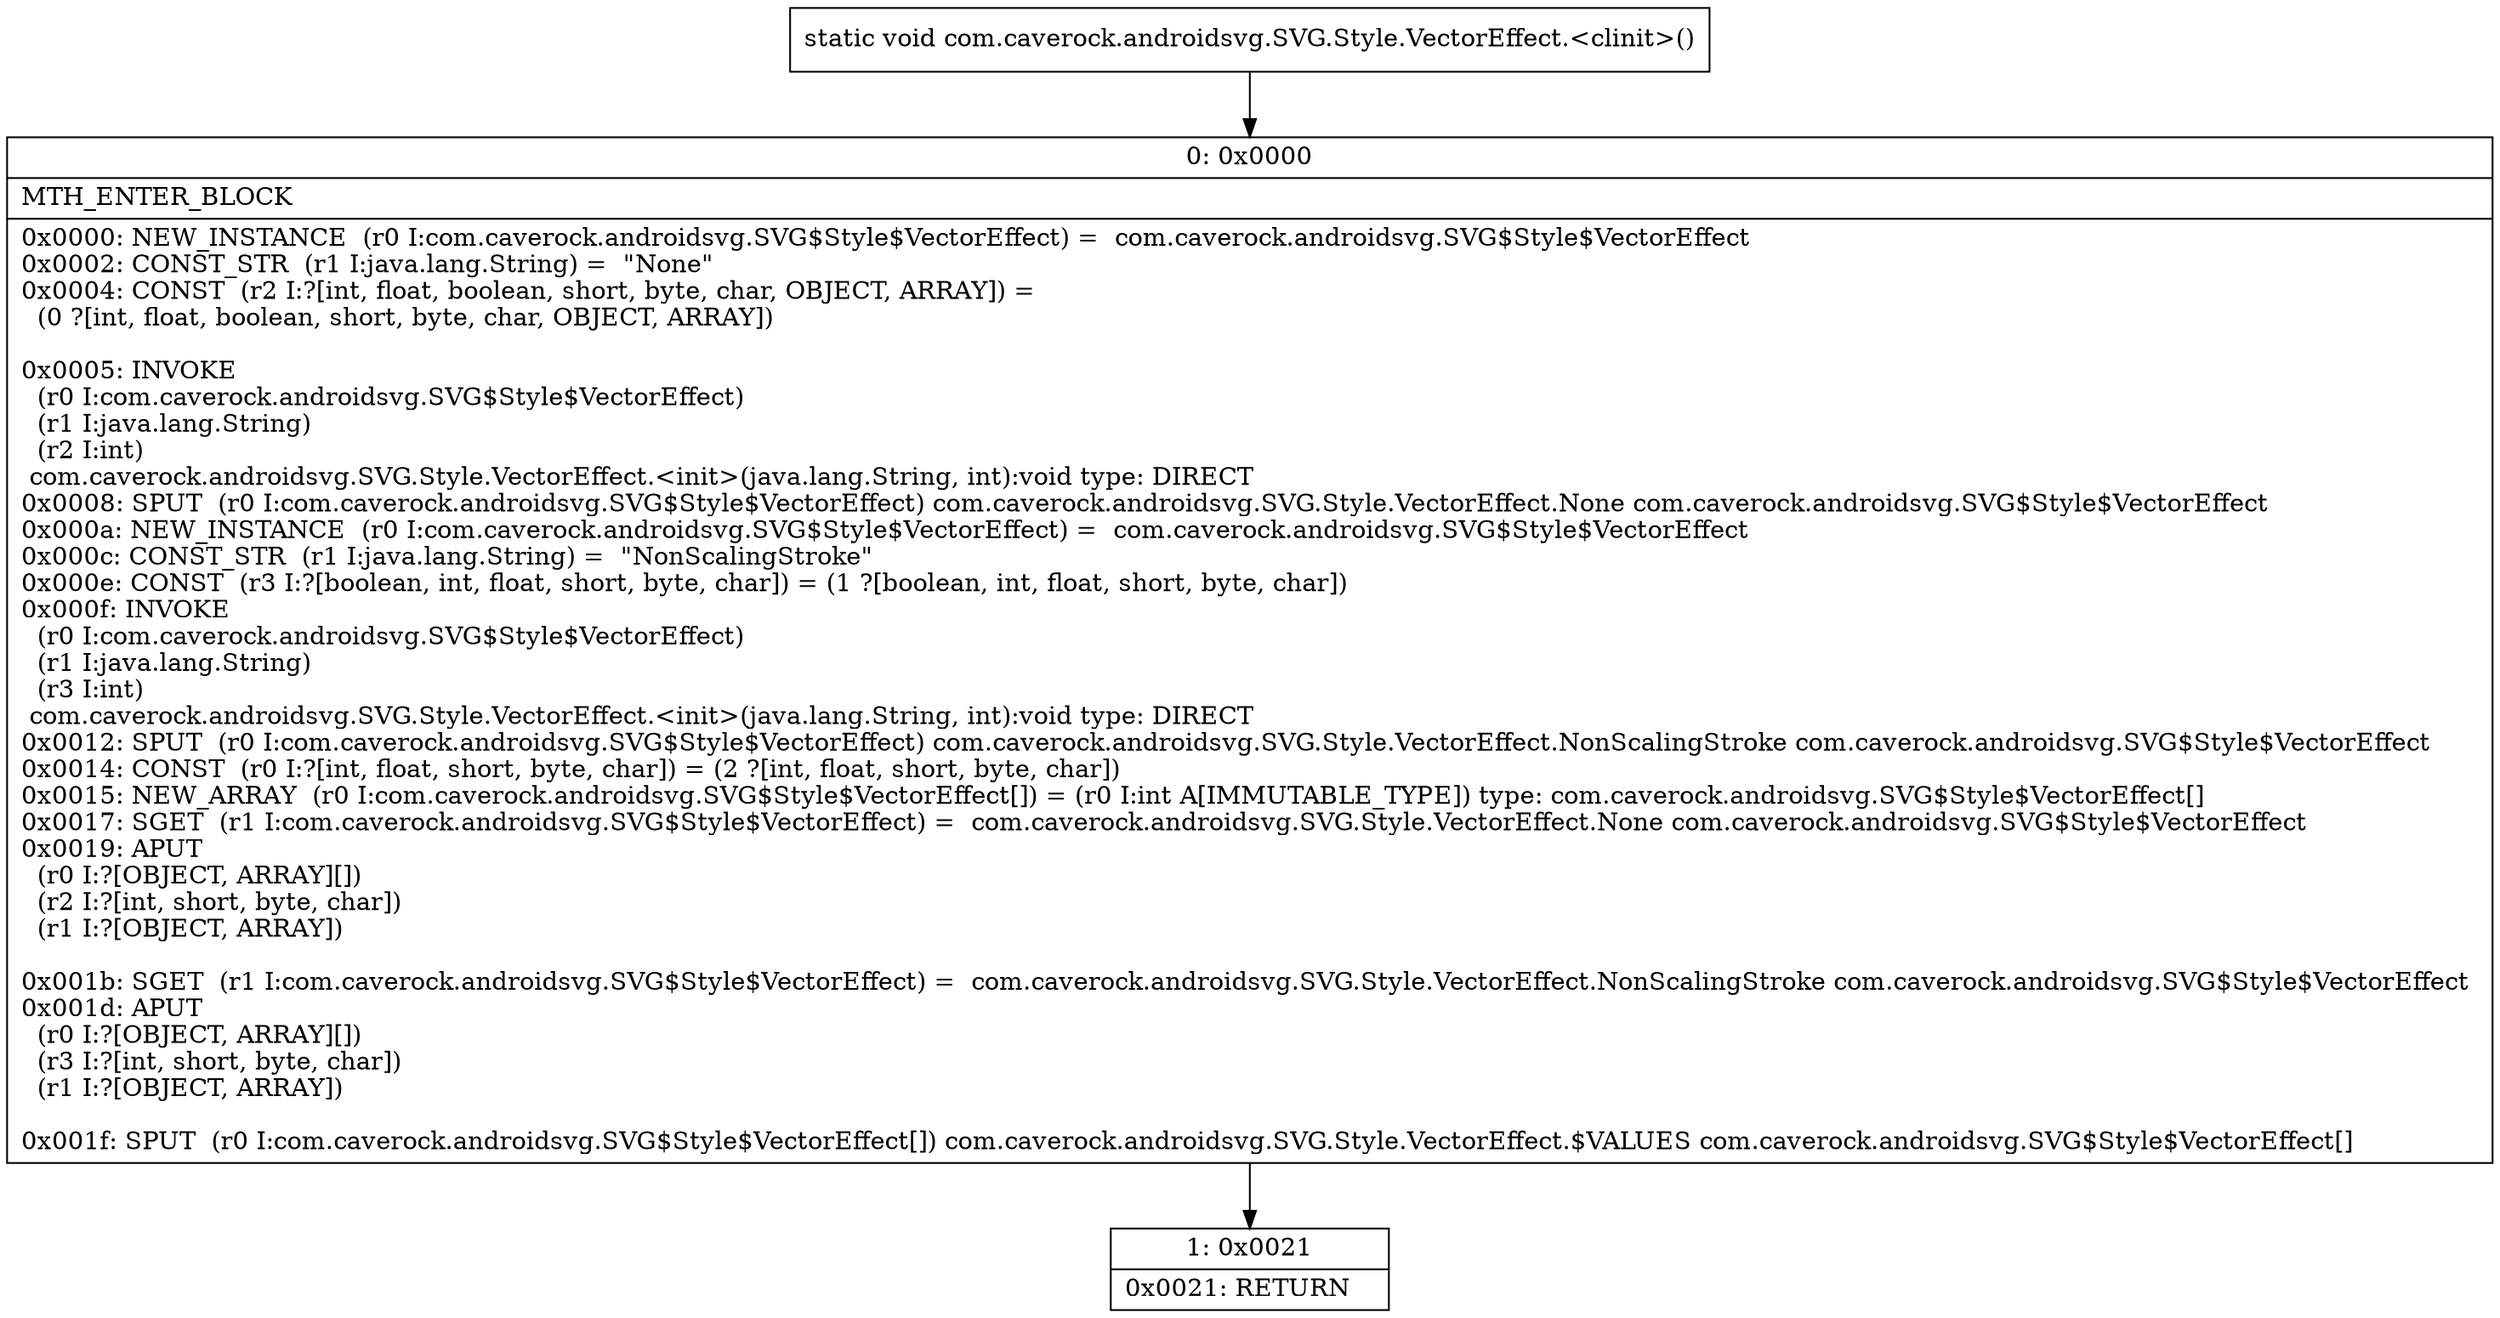 digraph "CFG forcom.caverock.androidsvg.SVG.Style.VectorEffect.\<clinit\>()V" {
Node_0 [shape=record,label="{0\:\ 0x0000|MTH_ENTER_BLOCK\l|0x0000: NEW_INSTANCE  (r0 I:com.caverock.androidsvg.SVG$Style$VectorEffect) =  com.caverock.androidsvg.SVG$Style$VectorEffect \l0x0002: CONST_STR  (r1 I:java.lang.String) =  \"None\" \l0x0004: CONST  (r2 I:?[int, float, boolean, short, byte, char, OBJECT, ARRAY]) = \l  (0 ?[int, float, boolean, short, byte, char, OBJECT, ARRAY])\l \l0x0005: INVOKE  \l  (r0 I:com.caverock.androidsvg.SVG$Style$VectorEffect)\l  (r1 I:java.lang.String)\l  (r2 I:int)\l com.caverock.androidsvg.SVG.Style.VectorEffect.\<init\>(java.lang.String, int):void type: DIRECT \l0x0008: SPUT  (r0 I:com.caverock.androidsvg.SVG$Style$VectorEffect) com.caverock.androidsvg.SVG.Style.VectorEffect.None com.caverock.androidsvg.SVG$Style$VectorEffect \l0x000a: NEW_INSTANCE  (r0 I:com.caverock.androidsvg.SVG$Style$VectorEffect) =  com.caverock.androidsvg.SVG$Style$VectorEffect \l0x000c: CONST_STR  (r1 I:java.lang.String) =  \"NonScalingStroke\" \l0x000e: CONST  (r3 I:?[boolean, int, float, short, byte, char]) = (1 ?[boolean, int, float, short, byte, char]) \l0x000f: INVOKE  \l  (r0 I:com.caverock.androidsvg.SVG$Style$VectorEffect)\l  (r1 I:java.lang.String)\l  (r3 I:int)\l com.caverock.androidsvg.SVG.Style.VectorEffect.\<init\>(java.lang.String, int):void type: DIRECT \l0x0012: SPUT  (r0 I:com.caverock.androidsvg.SVG$Style$VectorEffect) com.caverock.androidsvg.SVG.Style.VectorEffect.NonScalingStroke com.caverock.androidsvg.SVG$Style$VectorEffect \l0x0014: CONST  (r0 I:?[int, float, short, byte, char]) = (2 ?[int, float, short, byte, char]) \l0x0015: NEW_ARRAY  (r0 I:com.caverock.androidsvg.SVG$Style$VectorEffect[]) = (r0 I:int A[IMMUTABLE_TYPE]) type: com.caverock.androidsvg.SVG$Style$VectorEffect[] \l0x0017: SGET  (r1 I:com.caverock.androidsvg.SVG$Style$VectorEffect) =  com.caverock.androidsvg.SVG.Style.VectorEffect.None com.caverock.androidsvg.SVG$Style$VectorEffect \l0x0019: APUT  \l  (r0 I:?[OBJECT, ARRAY][])\l  (r2 I:?[int, short, byte, char])\l  (r1 I:?[OBJECT, ARRAY])\l \l0x001b: SGET  (r1 I:com.caverock.androidsvg.SVG$Style$VectorEffect) =  com.caverock.androidsvg.SVG.Style.VectorEffect.NonScalingStroke com.caverock.androidsvg.SVG$Style$VectorEffect \l0x001d: APUT  \l  (r0 I:?[OBJECT, ARRAY][])\l  (r3 I:?[int, short, byte, char])\l  (r1 I:?[OBJECT, ARRAY])\l \l0x001f: SPUT  (r0 I:com.caverock.androidsvg.SVG$Style$VectorEffect[]) com.caverock.androidsvg.SVG.Style.VectorEffect.$VALUES com.caverock.androidsvg.SVG$Style$VectorEffect[] \l}"];
Node_1 [shape=record,label="{1\:\ 0x0021|0x0021: RETURN   \l}"];
MethodNode[shape=record,label="{static void com.caverock.androidsvg.SVG.Style.VectorEffect.\<clinit\>() }"];
MethodNode -> Node_0;
Node_0 -> Node_1;
}

